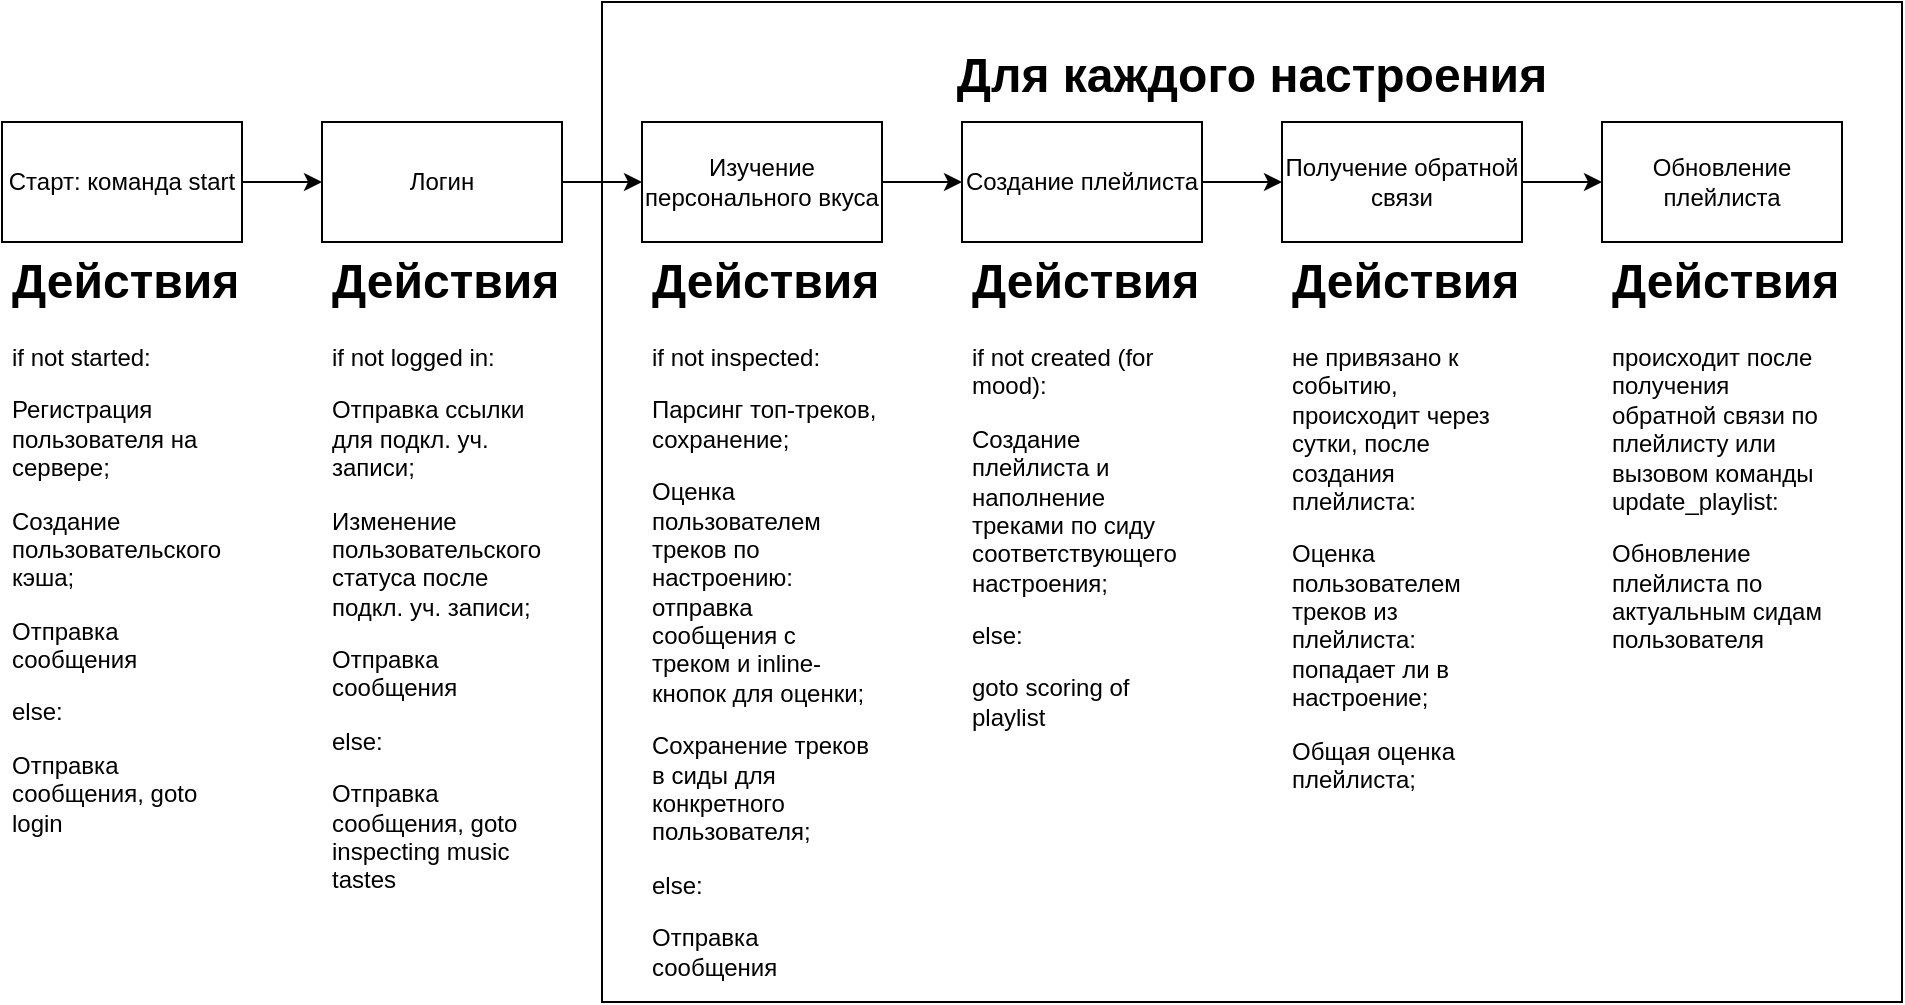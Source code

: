 <mxfile version="13.10.7" type="github">
  <diagram id="Nh-JhxGL4osMia-d8fhe" name="Page-1">
    <mxGraphModel dx="828" dy="1621" grid="1" gridSize="10" guides="1" tooltips="1" connect="1" arrows="1" fold="1" page="1" pageScale="1" pageWidth="827" pageHeight="1169" math="0" shadow="0">
      <root>
        <mxCell id="0" />
        <mxCell id="1" parent="0" />
        <mxCell id="_uRF4wjA6KcDBMOSjL_Y-19" value="&lt;h1&gt;&lt;b&gt;Для каждого настроения&lt;/b&gt;&lt;/h1&gt;" style="rounded=0;whiteSpace=wrap;html=1;align=center;verticalAlign=top;" vertex="1" parent="1">
          <mxGeometry x="340" y="-10" width="650" height="500" as="geometry" />
        </mxCell>
        <mxCell id="_uRF4wjA6KcDBMOSjL_Y-14" value="" style="edgeStyle=orthogonalEdgeStyle;rounded=0;orthogonalLoop=1;jettySize=auto;html=1;entryX=0;entryY=0.5;entryDx=0;entryDy=0;" edge="1" parent="1" source="_uRF4wjA6KcDBMOSjL_Y-1" target="_uRF4wjA6KcDBMOSjL_Y-2">
          <mxGeometry relative="1" as="geometry">
            <Array as="points" />
          </mxGeometry>
        </mxCell>
        <mxCell id="_uRF4wjA6KcDBMOSjL_Y-1" value="Старт: команда start" style="rounded=0;whiteSpace=wrap;html=1;" vertex="1" parent="1">
          <mxGeometry x="40" y="50" width="120" height="60" as="geometry" />
        </mxCell>
        <mxCell id="_uRF4wjA6KcDBMOSjL_Y-15" value="" style="edgeStyle=orthogonalEdgeStyle;rounded=0;orthogonalLoop=1;jettySize=auto;html=1;entryX=0;entryY=0.5;entryDx=0;entryDy=0;" edge="1" parent="1" source="_uRF4wjA6KcDBMOSjL_Y-2" target="_uRF4wjA6KcDBMOSjL_Y-3">
          <mxGeometry relative="1" as="geometry" />
        </mxCell>
        <mxCell id="_uRF4wjA6KcDBMOSjL_Y-2" value="Логин" style="rounded=0;whiteSpace=wrap;html=1;" vertex="1" parent="1">
          <mxGeometry x="200" y="50" width="120" height="60" as="geometry" />
        </mxCell>
        <mxCell id="_uRF4wjA6KcDBMOSjL_Y-16" value="" style="edgeStyle=orthogonalEdgeStyle;rounded=0;orthogonalLoop=1;jettySize=auto;html=1;entryX=0;entryY=0.5;entryDx=0;entryDy=0;" edge="1" parent="1" source="_uRF4wjA6KcDBMOSjL_Y-3" target="_uRF4wjA6KcDBMOSjL_Y-4">
          <mxGeometry relative="1" as="geometry" />
        </mxCell>
        <mxCell id="_uRF4wjA6KcDBMOSjL_Y-3" value="Изучение персонального вкуса" style="rounded=0;whiteSpace=wrap;html=1;" vertex="1" parent="1">
          <mxGeometry x="360" y="50" width="120" height="60" as="geometry" />
        </mxCell>
        <mxCell id="_uRF4wjA6KcDBMOSjL_Y-17" value="" style="edgeStyle=orthogonalEdgeStyle;rounded=0;orthogonalLoop=1;jettySize=auto;html=1;entryX=0;entryY=0.5;entryDx=0;entryDy=0;" edge="1" parent="1" source="_uRF4wjA6KcDBMOSjL_Y-4" target="_uRF4wjA6KcDBMOSjL_Y-5">
          <mxGeometry relative="1" as="geometry" />
        </mxCell>
        <mxCell id="_uRF4wjA6KcDBMOSjL_Y-4" value="Создание плейлиста" style="rounded=0;whiteSpace=wrap;html=1;" vertex="1" parent="1">
          <mxGeometry x="520" y="50" width="120" height="60" as="geometry" />
        </mxCell>
        <mxCell id="_uRF4wjA6KcDBMOSjL_Y-18" value="" style="edgeStyle=orthogonalEdgeStyle;rounded=0;orthogonalLoop=1;jettySize=auto;html=1;entryX=0;entryY=0.5;entryDx=0;entryDy=0;" edge="1" parent="1" source="_uRF4wjA6KcDBMOSjL_Y-5" target="_uRF4wjA6KcDBMOSjL_Y-6">
          <mxGeometry relative="1" as="geometry" />
        </mxCell>
        <mxCell id="_uRF4wjA6KcDBMOSjL_Y-5" value="Получение обратной связи" style="rounded=0;whiteSpace=wrap;html=1;" vertex="1" parent="1">
          <mxGeometry x="680" y="50" width="120" height="60" as="geometry" />
        </mxCell>
        <mxCell id="_uRF4wjA6KcDBMOSjL_Y-6" value="Обновление плейлиста" style="rounded=0;whiteSpace=wrap;html=1;" vertex="1" parent="1">
          <mxGeometry x="840" y="50" width="120" height="60" as="geometry" />
        </mxCell>
        <mxCell id="_uRF4wjA6KcDBMOSjL_Y-8" value="&lt;h1&gt;Действия&lt;/h1&gt;&lt;p&gt;if not started:&lt;/p&gt;&lt;p&gt;Регистрация пользователя на сервере;&lt;/p&gt;&lt;p&gt;Создание пользовательского кэша;&lt;/p&gt;&lt;p&gt;Отправка сообщения&amp;nbsp;&lt;/p&gt;&lt;p&gt;else:&lt;/p&gt;&lt;p&gt;Отправка сообщения, goto login&lt;/p&gt;" style="text;html=1;strokeColor=none;fillColor=none;spacing=5;spacingTop=-20;whiteSpace=wrap;overflow=hidden;rounded=0;" vertex="1" parent="1">
          <mxGeometry x="40" y="110" width="120" height="300" as="geometry" />
        </mxCell>
        <mxCell id="_uRF4wjA6KcDBMOSjL_Y-9" value="&lt;h1&gt;Действия&lt;/h1&gt;&lt;p&gt;if not logged in:&lt;/p&gt;&lt;p&gt;Отправка ссылки для подкл. уч. записи;&lt;/p&gt;&lt;p&gt;Изменение пользовательского статуса после подкл. уч. записи;&lt;/p&gt;&lt;p&gt;Отправка сообщения&lt;/p&gt;&lt;p&gt;else:&lt;/p&gt;&lt;p&gt;Отправка сообщения, goto inspecting music tastes&lt;/p&gt;" style="text;html=1;strokeColor=none;fillColor=none;spacing=5;spacingTop=-20;whiteSpace=wrap;overflow=hidden;rounded=0;" vertex="1" parent="1">
          <mxGeometry x="200" y="110" width="120" height="330" as="geometry" />
        </mxCell>
        <mxCell id="_uRF4wjA6KcDBMOSjL_Y-10" value="&lt;h1&gt;Действия&lt;/h1&gt;&lt;p&gt;if not inspected:&lt;/p&gt;&lt;p&gt;Парсинг топ-треков, сохранение;&lt;/p&gt;&lt;p&gt;Оценка пользователем треков по настроению: отправка сообщения с треком и inline-кнопок для оценки;&lt;/p&gt;&lt;p&gt;Сохранение треков в сиды для конкретного пользователя;&lt;/p&gt;&lt;p&gt;else:&lt;/p&gt;&lt;p&gt;Отправка сообщения&lt;/p&gt;" style="text;html=1;strokeColor=none;fillColor=none;spacing=5;spacingTop=-20;whiteSpace=wrap;overflow=hidden;rounded=0;" vertex="1" parent="1">
          <mxGeometry x="360" y="110" width="120" height="370" as="geometry" />
        </mxCell>
        <mxCell id="_uRF4wjA6KcDBMOSjL_Y-11" value="&lt;h1&gt;Действия&lt;/h1&gt;&lt;p&gt;if not created (for mood):&lt;/p&gt;&lt;p&gt;Создание плейлиста и наполнение треками по сиду соответствующего настроения;&lt;/p&gt;&lt;p&gt;else:&lt;/p&gt;&lt;p&gt;goto scoring of playlist&lt;/p&gt;" style="text;html=1;strokeColor=none;fillColor=none;spacing=5;spacingTop=-20;whiteSpace=wrap;overflow=hidden;rounded=0;" vertex="1" parent="1">
          <mxGeometry x="520" y="110" width="120" height="370" as="geometry" />
        </mxCell>
        <mxCell id="_uRF4wjA6KcDBMOSjL_Y-12" value="&lt;h1&gt;Действия&lt;/h1&gt;&lt;p&gt;не привязано к событию, происходит через сутки, после создания плейлиста:&lt;/p&gt;&lt;p&gt;Оценка пользователем треков из плейлиста: попадает ли в настроение;&lt;/p&gt;&lt;p&gt;Общая оценка плейлиста;&lt;/p&gt;" style="text;html=1;strokeColor=none;fillColor=none;spacing=5;spacingTop=-20;whiteSpace=wrap;overflow=hidden;rounded=0;" vertex="1" parent="1">
          <mxGeometry x="680" y="110" width="120" height="280" as="geometry" />
        </mxCell>
        <mxCell id="_uRF4wjA6KcDBMOSjL_Y-13" value="&lt;h1&gt;Действия&lt;/h1&gt;&lt;p&gt;происходит после получения обратной связи по плейлисту или вызовом команды update_playlist:&lt;/p&gt;&lt;p&gt;Обновление плейлиста по актуальным сидам пользователя&lt;/p&gt;" style="text;html=1;strokeColor=none;fillColor=none;spacing=5;spacingTop=-20;whiteSpace=wrap;overflow=hidden;rounded=0;" vertex="1" parent="1">
          <mxGeometry x="840" y="110" width="120" height="210" as="geometry" />
        </mxCell>
      </root>
    </mxGraphModel>
  </diagram>
</mxfile>
